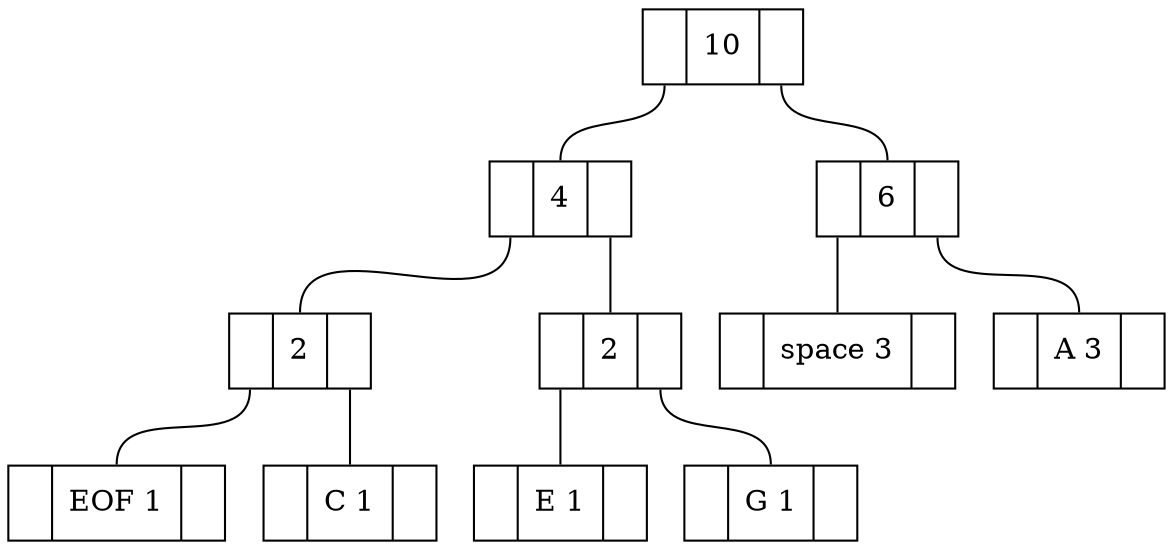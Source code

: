 graph Tree {
	node [shape=record]

	node705927765 [label = "<f0> |<f1>   10|<f2> "]
	node705927765:f0 -- node366712642:f1
	node366712642 [label = "<f0> |<f1>   4|<f2> "]
	node366712642:f0 -- node1829164700:f1
	node1829164700 [label = "<f0> |<f1>   2|<f2> "]
	node1829164700:f0 -- node2018699554:f1
	node2018699554 [label = "<f0> |<f1> EOF 1|<f2> "]
	node1829164700:f2 -- node1311053135:f1
	node1311053135 [label = "<f0> |<f1> C 1|<f2> "]
	node366712642:f2 -- node118352462:f1
	node118352462 [label = "<f0> |<f1>   2|<f2> "]
	node118352462:f0 -- node1550089733:f1
	node1550089733 [label = "<f0> |<f1> E 1|<f2> "]
	node118352462:f2 -- node865113938:f1
	node865113938 [label = "<f0> |<f1> G 1|<f2> "]
	node705927765:f2 -- node1442407170:f1
	node1442407170 [label = "<f0> |<f1>   6|<f2> "]
	node1442407170:f0 -- node1028566121:f1
	node1028566121 [label = "<f0> |<f1> space 3|<f2> "]
	node1442407170:f2 -- node1118140819:f1
	node1118140819 [label = "<f0> |<f1> A 3|<f2> "]
}
